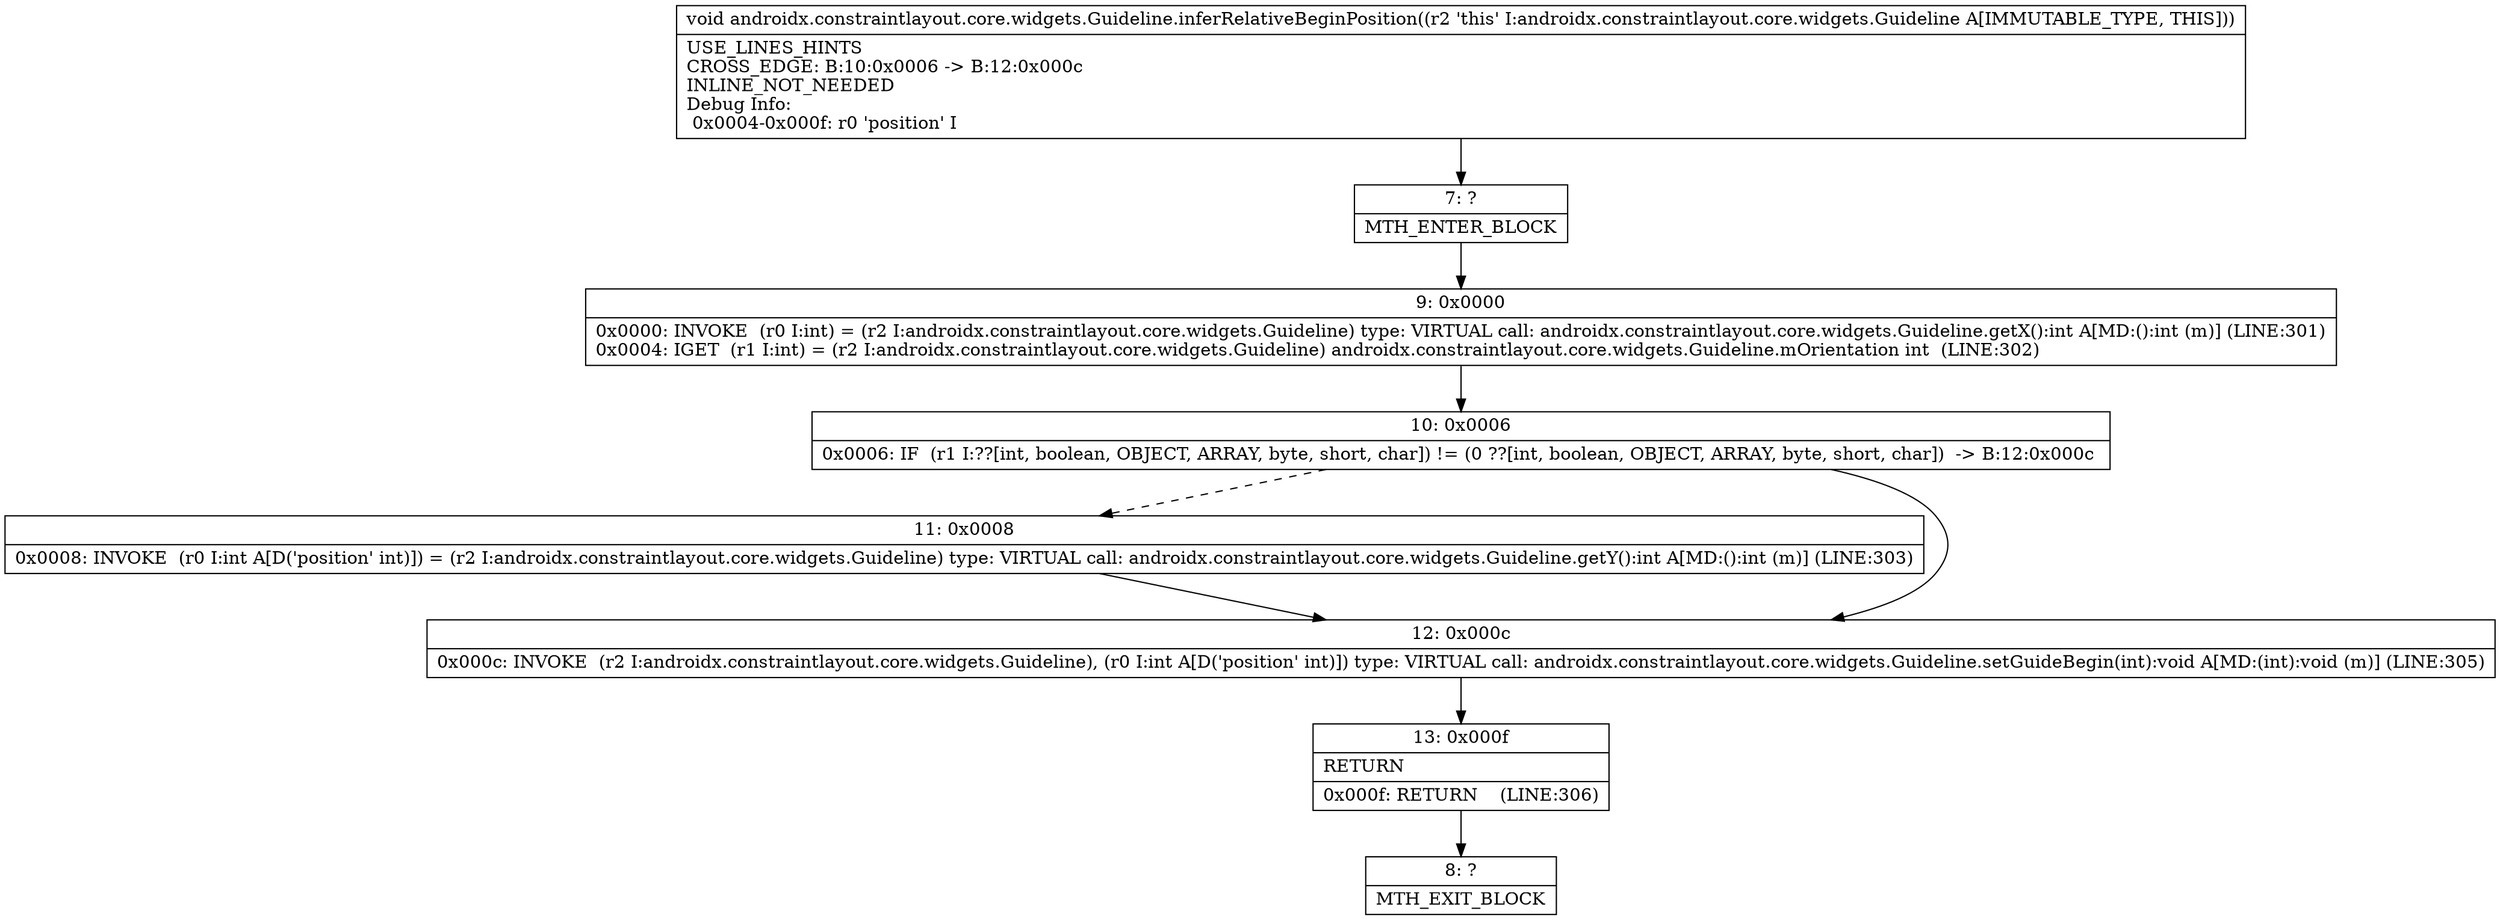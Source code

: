 digraph "CFG forandroidx.constraintlayout.core.widgets.Guideline.inferRelativeBeginPosition()V" {
Node_7 [shape=record,label="{7\:\ ?|MTH_ENTER_BLOCK\l}"];
Node_9 [shape=record,label="{9\:\ 0x0000|0x0000: INVOKE  (r0 I:int) = (r2 I:androidx.constraintlayout.core.widgets.Guideline) type: VIRTUAL call: androidx.constraintlayout.core.widgets.Guideline.getX():int A[MD:():int (m)] (LINE:301)\l0x0004: IGET  (r1 I:int) = (r2 I:androidx.constraintlayout.core.widgets.Guideline) androidx.constraintlayout.core.widgets.Guideline.mOrientation int  (LINE:302)\l}"];
Node_10 [shape=record,label="{10\:\ 0x0006|0x0006: IF  (r1 I:??[int, boolean, OBJECT, ARRAY, byte, short, char]) != (0 ??[int, boolean, OBJECT, ARRAY, byte, short, char])  \-\> B:12:0x000c \l}"];
Node_11 [shape=record,label="{11\:\ 0x0008|0x0008: INVOKE  (r0 I:int A[D('position' int)]) = (r2 I:androidx.constraintlayout.core.widgets.Guideline) type: VIRTUAL call: androidx.constraintlayout.core.widgets.Guideline.getY():int A[MD:():int (m)] (LINE:303)\l}"];
Node_12 [shape=record,label="{12\:\ 0x000c|0x000c: INVOKE  (r2 I:androidx.constraintlayout.core.widgets.Guideline), (r0 I:int A[D('position' int)]) type: VIRTUAL call: androidx.constraintlayout.core.widgets.Guideline.setGuideBegin(int):void A[MD:(int):void (m)] (LINE:305)\l}"];
Node_13 [shape=record,label="{13\:\ 0x000f|RETURN\l|0x000f: RETURN    (LINE:306)\l}"];
Node_8 [shape=record,label="{8\:\ ?|MTH_EXIT_BLOCK\l}"];
MethodNode[shape=record,label="{void androidx.constraintlayout.core.widgets.Guideline.inferRelativeBeginPosition((r2 'this' I:androidx.constraintlayout.core.widgets.Guideline A[IMMUTABLE_TYPE, THIS]))  | USE_LINES_HINTS\lCROSS_EDGE: B:10:0x0006 \-\> B:12:0x000c\lINLINE_NOT_NEEDED\lDebug Info:\l  0x0004\-0x000f: r0 'position' I\l}"];
MethodNode -> Node_7;Node_7 -> Node_9;
Node_9 -> Node_10;
Node_10 -> Node_11[style=dashed];
Node_10 -> Node_12;
Node_11 -> Node_12;
Node_12 -> Node_13;
Node_13 -> Node_8;
}

